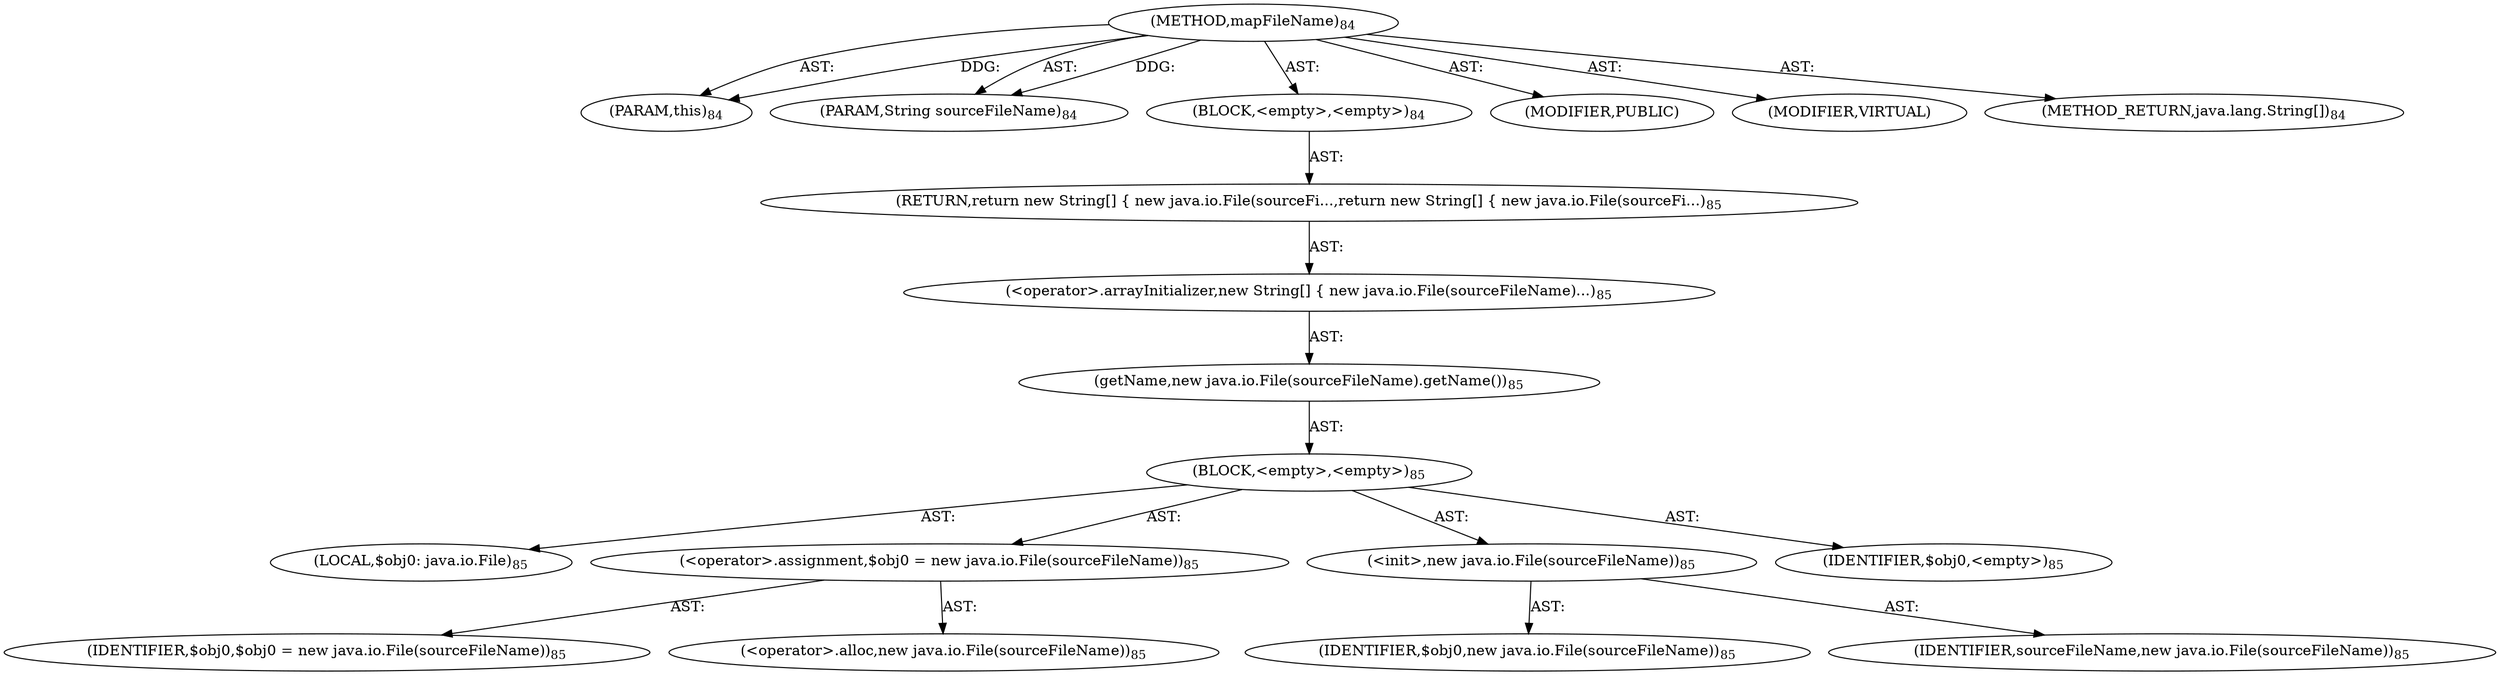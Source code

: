 digraph "mapFileName" {  
"111669149698" [label = <(METHOD,mapFileName)<SUB>84</SUB>> ]
"115964116996" [label = <(PARAM,this)<SUB>84</SUB>> ]
"115964116997" [label = <(PARAM,String sourceFileName)<SUB>84</SUB>> ]
"25769803778" [label = <(BLOCK,&lt;empty&gt;,&lt;empty&gt;)<SUB>84</SUB>> ]
"146028888064" [label = <(RETURN,return new String[] { new java.io.File(sourceFi...,return new String[] { new java.io.File(sourceFi...)<SUB>85</SUB>> ]
"30064771072" [label = <(&lt;operator&gt;.arrayInitializer,new String[] { new java.io.File(sourceFileName)...)<SUB>85</SUB>> ]
"30064771073" [label = <(getName,new java.io.File(sourceFileName).getName())<SUB>85</SUB>> ]
"25769803779" [label = <(BLOCK,&lt;empty&gt;,&lt;empty&gt;)<SUB>85</SUB>> ]
"94489280512" [label = <(LOCAL,$obj0: java.io.File)<SUB>85</SUB>> ]
"30064771074" [label = <(&lt;operator&gt;.assignment,$obj0 = new java.io.File(sourceFileName))<SUB>85</SUB>> ]
"68719476736" [label = <(IDENTIFIER,$obj0,$obj0 = new java.io.File(sourceFileName))<SUB>85</SUB>> ]
"30064771075" [label = <(&lt;operator&gt;.alloc,new java.io.File(sourceFileName))<SUB>85</SUB>> ]
"30064771076" [label = <(&lt;init&gt;,new java.io.File(sourceFileName))<SUB>85</SUB>> ]
"68719476737" [label = <(IDENTIFIER,$obj0,new java.io.File(sourceFileName))<SUB>85</SUB>> ]
"68719476738" [label = <(IDENTIFIER,sourceFileName,new java.io.File(sourceFileName))<SUB>85</SUB>> ]
"68719476739" [label = <(IDENTIFIER,$obj0,&lt;empty&gt;)<SUB>85</SUB>> ]
"133143986180" [label = <(MODIFIER,PUBLIC)> ]
"133143986181" [label = <(MODIFIER,VIRTUAL)> ]
"128849018882" [label = <(METHOD_RETURN,java.lang.String[])<SUB>84</SUB>> ]
  "111669149698" -> "115964116996"  [ label = "AST: "] 
  "111669149698" -> "115964116997"  [ label = "AST: "] 
  "111669149698" -> "25769803778"  [ label = "AST: "] 
  "111669149698" -> "133143986180"  [ label = "AST: "] 
  "111669149698" -> "133143986181"  [ label = "AST: "] 
  "111669149698" -> "128849018882"  [ label = "AST: "] 
  "25769803778" -> "146028888064"  [ label = "AST: "] 
  "146028888064" -> "30064771072"  [ label = "AST: "] 
  "30064771072" -> "30064771073"  [ label = "AST: "] 
  "30064771073" -> "25769803779"  [ label = "AST: "] 
  "25769803779" -> "94489280512"  [ label = "AST: "] 
  "25769803779" -> "30064771074"  [ label = "AST: "] 
  "25769803779" -> "30064771076"  [ label = "AST: "] 
  "25769803779" -> "68719476739"  [ label = "AST: "] 
  "30064771074" -> "68719476736"  [ label = "AST: "] 
  "30064771074" -> "30064771075"  [ label = "AST: "] 
  "30064771076" -> "68719476737"  [ label = "AST: "] 
  "30064771076" -> "68719476738"  [ label = "AST: "] 
  "111669149698" -> "115964116996"  [ label = "DDG: "] 
  "111669149698" -> "115964116997"  [ label = "DDG: "] 
}
